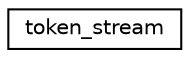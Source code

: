 digraph "Graphical Class Hierarchy"
{
  edge [fontname="Helvetica",fontsize="10",labelfontname="Helvetica",labelfontsize="10"];
  node [fontname="Helvetica",fontsize="10",shape=record];
  rankdir="LR";
  Node0 [label="token_stream",height=0.2,width=0.4,color="black", fillcolor="white", style="filled",URL="$d5/dfa/classtoken__stream.html"];
}

